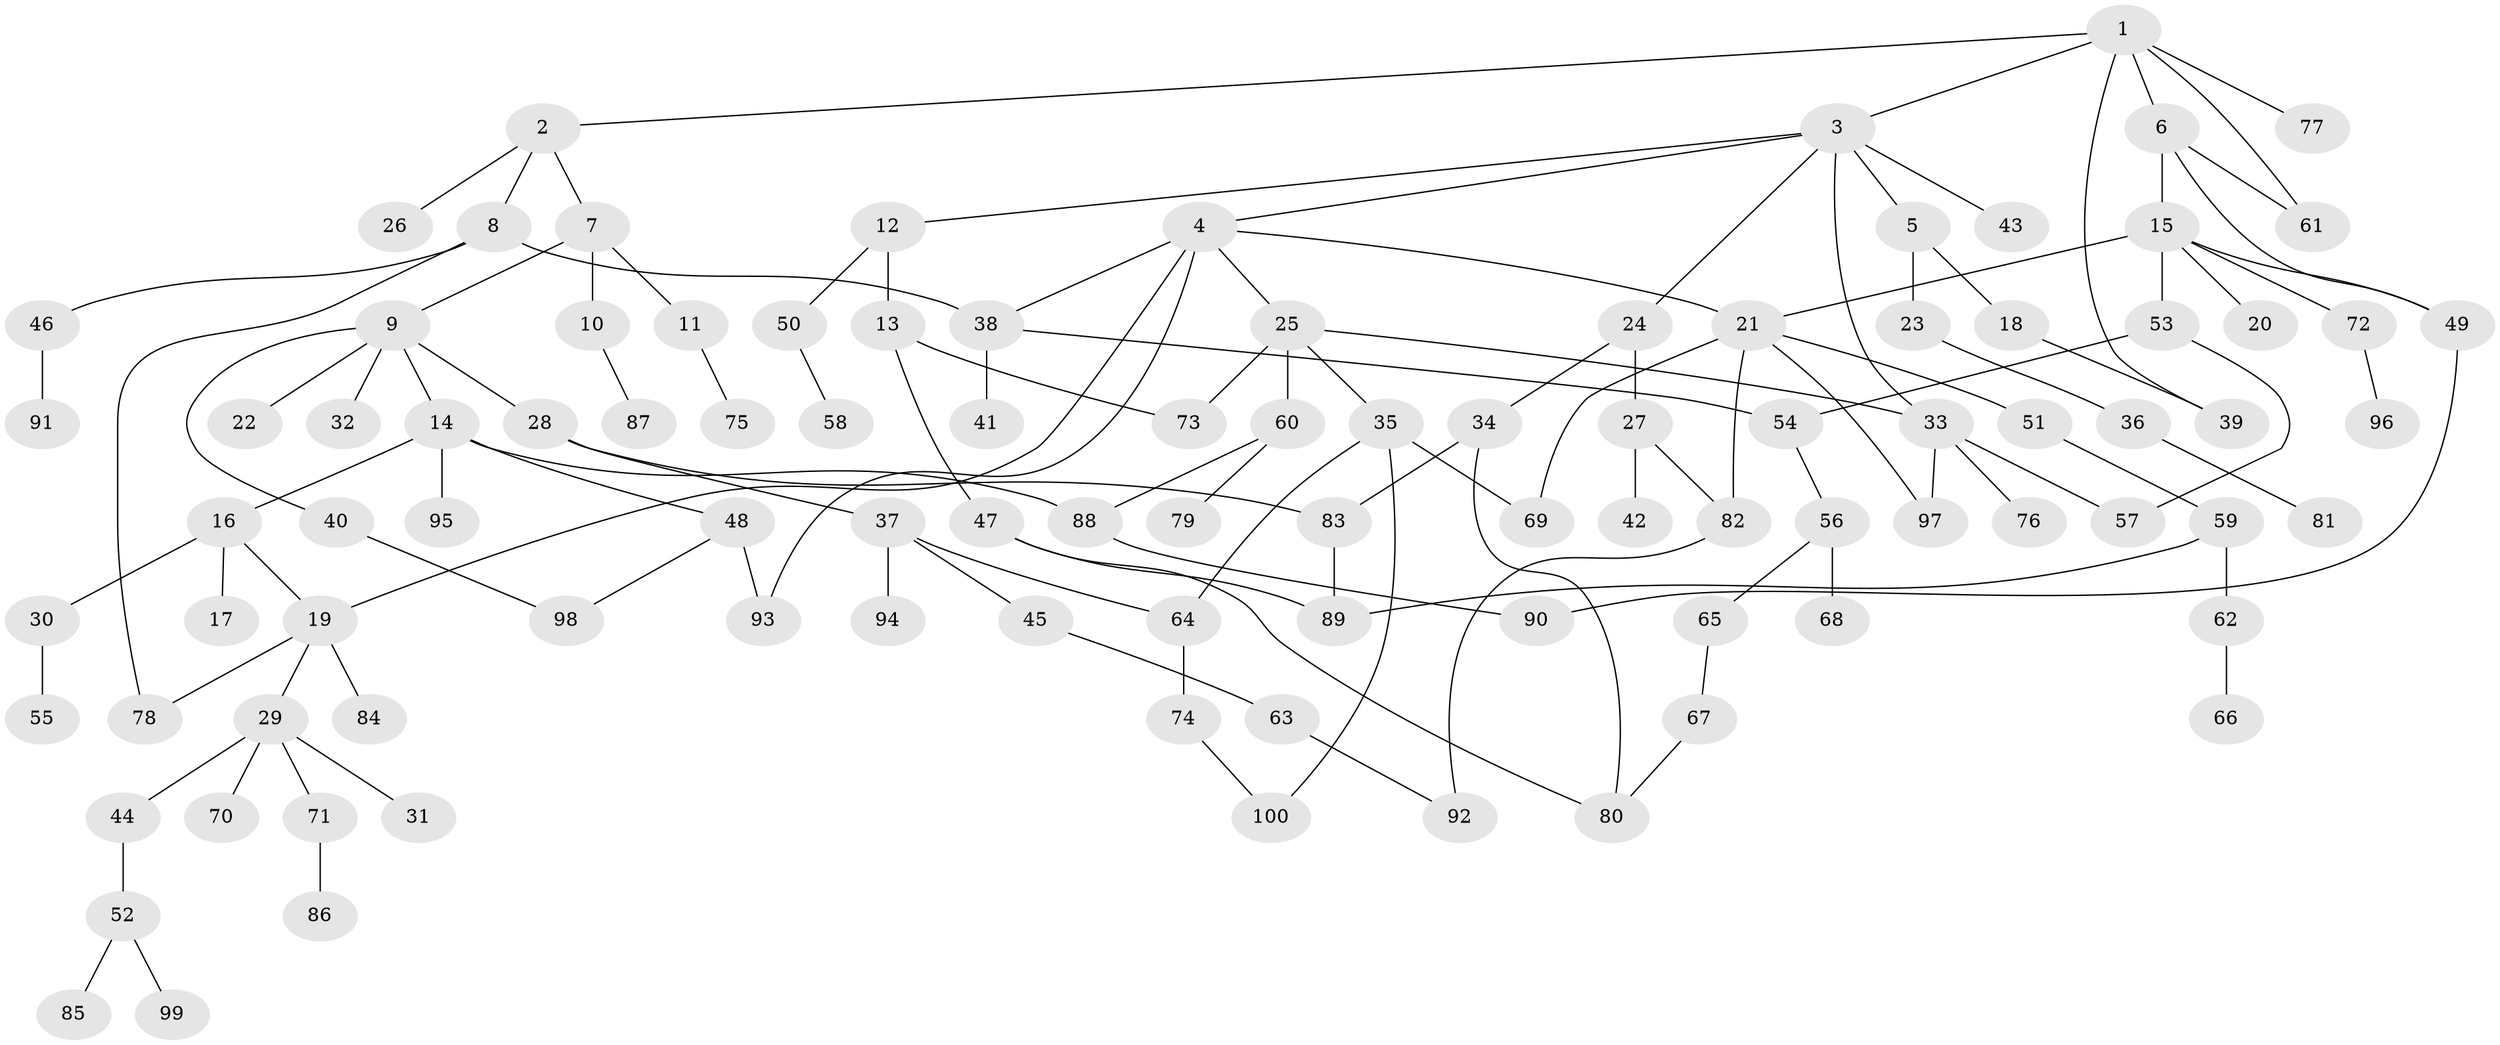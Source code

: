 // Generated by graph-tools (version 1.1) at 2025/54/02/21/25 11:54:43]
// undirected, 100 vertices, 125 edges
graph export_dot {
graph [start="1"]
  node [color=gray90,style=filled];
  1;
  2;
  3;
  4;
  5;
  6;
  7;
  8;
  9;
  10;
  11;
  12;
  13;
  14;
  15;
  16;
  17;
  18;
  19;
  20;
  21;
  22;
  23;
  24;
  25;
  26;
  27;
  28;
  29;
  30;
  31;
  32;
  33;
  34;
  35;
  36;
  37;
  38;
  39;
  40;
  41;
  42;
  43;
  44;
  45;
  46;
  47;
  48;
  49;
  50;
  51;
  52;
  53;
  54;
  55;
  56;
  57;
  58;
  59;
  60;
  61;
  62;
  63;
  64;
  65;
  66;
  67;
  68;
  69;
  70;
  71;
  72;
  73;
  74;
  75;
  76;
  77;
  78;
  79;
  80;
  81;
  82;
  83;
  84;
  85;
  86;
  87;
  88;
  89;
  90;
  91;
  92;
  93;
  94;
  95;
  96;
  97;
  98;
  99;
  100;
  1 -- 2;
  1 -- 3;
  1 -- 6;
  1 -- 61;
  1 -- 77;
  1 -- 39;
  2 -- 7;
  2 -- 8;
  2 -- 26;
  3 -- 4;
  3 -- 5;
  3 -- 12;
  3 -- 24;
  3 -- 43;
  3 -- 33;
  4 -- 19;
  4 -- 21;
  4 -- 25;
  4 -- 93;
  4 -- 38;
  5 -- 18;
  5 -- 23;
  6 -- 15;
  6 -- 49;
  6 -- 61;
  7 -- 9;
  7 -- 10;
  7 -- 11;
  8 -- 38;
  8 -- 46;
  8 -- 78;
  9 -- 14;
  9 -- 22;
  9 -- 28;
  9 -- 32;
  9 -- 40;
  10 -- 87;
  11 -- 75;
  12 -- 13;
  12 -- 50;
  13 -- 47;
  13 -- 73;
  14 -- 16;
  14 -- 48;
  14 -- 95;
  14 -- 88;
  15 -- 20;
  15 -- 49;
  15 -- 53;
  15 -- 72;
  15 -- 21;
  16 -- 17;
  16 -- 30;
  16 -- 19;
  18 -- 39;
  19 -- 29;
  19 -- 84;
  19 -- 78;
  21 -- 51;
  21 -- 69;
  21 -- 82;
  21 -- 97;
  23 -- 36;
  24 -- 27;
  24 -- 34;
  25 -- 33;
  25 -- 35;
  25 -- 60;
  25 -- 73;
  27 -- 42;
  27 -- 82;
  28 -- 37;
  28 -- 83;
  29 -- 31;
  29 -- 44;
  29 -- 70;
  29 -- 71;
  30 -- 55;
  33 -- 76;
  33 -- 57;
  33 -- 97;
  34 -- 83;
  34 -- 80;
  35 -- 64;
  35 -- 100;
  35 -- 69;
  36 -- 81;
  37 -- 45;
  37 -- 94;
  37 -- 64;
  38 -- 41;
  38 -- 54;
  40 -- 98;
  44 -- 52;
  45 -- 63;
  46 -- 91;
  47 -- 80;
  47 -- 89;
  48 -- 93;
  48 -- 98;
  49 -- 90;
  50 -- 58;
  51 -- 59;
  52 -- 85;
  52 -- 99;
  53 -- 54;
  53 -- 57;
  54 -- 56;
  56 -- 65;
  56 -- 68;
  59 -- 62;
  59 -- 89;
  60 -- 79;
  60 -- 88;
  62 -- 66;
  63 -- 92;
  64 -- 74;
  65 -- 67;
  67 -- 80;
  71 -- 86;
  72 -- 96;
  74 -- 100;
  82 -- 92;
  83 -- 89;
  88 -- 90;
}
